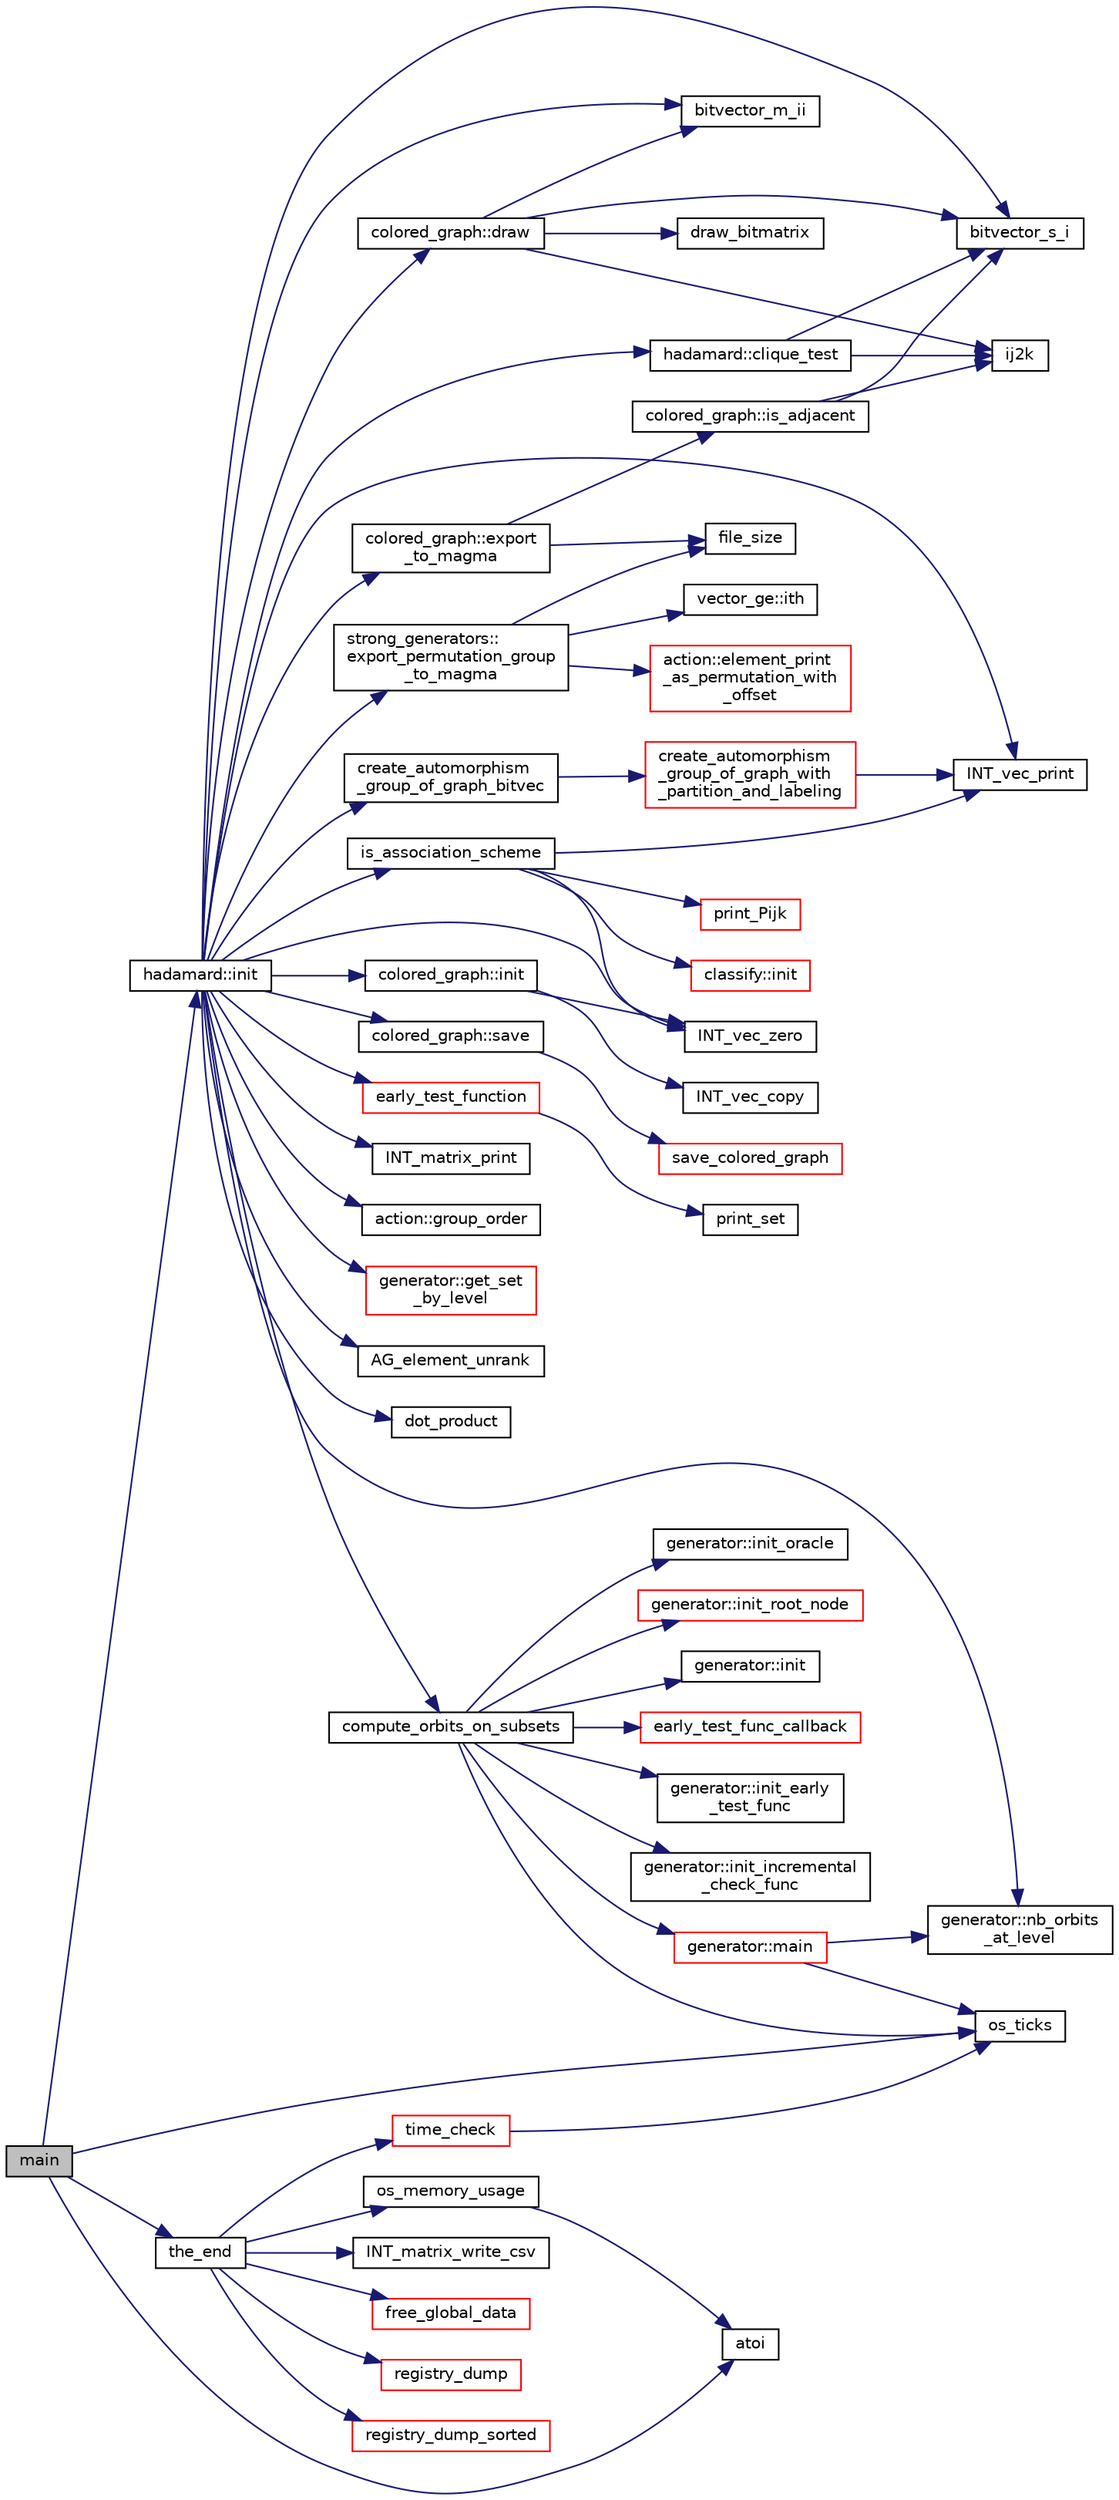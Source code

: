 digraph "main"
{
  edge [fontname="Helvetica",fontsize="10",labelfontname="Helvetica",labelfontsize="10"];
  node [fontname="Helvetica",fontsize="10",shape=record];
  rankdir="LR";
  Node30 [label="main",height=0.2,width=0.4,color="black", fillcolor="grey75", style="filled", fontcolor="black"];
  Node30 -> Node31 [color="midnightblue",fontsize="10",style="solid",fontname="Helvetica"];
  Node31 [label="os_ticks",height=0.2,width=0.4,color="black", fillcolor="white", style="filled",URL="$d5/db4/io__and__os_8h.html#a3da6d2b09e35d569adb7101dffcb5224"];
  Node30 -> Node32 [color="midnightblue",fontsize="10",style="solid",fontname="Helvetica"];
  Node32 [label="atoi",height=0.2,width=0.4,color="black", fillcolor="white", style="filled",URL="$d9/d60/discreta_8h.html#ad0ac71cbcb495289e474437d6b7d7fac"];
  Node30 -> Node33 [color="midnightblue",fontsize="10",style="solid",fontname="Helvetica"];
  Node33 [label="hadamard::init",height=0.2,width=0.4,color="black", fillcolor="white", style="filled",URL="$d7/dbb/classhadamard.html#a16af359850b8bdd0d2a73e260d496c33"];
  Node33 -> Node34 [color="midnightblue",fontsize="10",style="solid",fontname="Helvetica"];
  Node34 [label="AG_element_unrank",height=0.2,width=0.4,color="black", fillcolor="white", style="filled",URL="$d4/d67/geometry_8h.html#a4a33b86c87b2879b97cfa1327abe2885"];
  Node33 -> Node35 [color="midnightblue",fontsize="10",style="solid",fontname="Helvetica"];
  Node35 [label="dot_product",height=0.2,width=0.4,color="black", fillcolor="white", style="filled",URL="$dd/d1d/hadamard_8_c.html#accd41df23175cf150ef5666933d6ce8e"];
  Node33 -> Node36 [color="midnightblue",fontsize="10",style="solid",fontname="Helvetica"];
  Node36 [label="bitvector_m_ii",height=0.2,width=0.4,color="black", fillcolor="white", style="filled",URL="$df/dbf/sajeeb_8_c.html#a31da55e2b26316d582cd322dc670b67b"];
  Node33 -> Node37 [color="midnightblue",fontsize="10",style="solid",fontname="Helvetica"];
  Node37 [label="bitvector_s_i",height=0.2,width=0.4,color="black", fillcolor="white", style="filled",URL="$df/dbf/sajeeb_8_c.html#ac0135a3681a44df3fe7af1545676fbe2"];
  Node33 -> Node38 [color="midnightblue",fontsize="10",style="solid",fontname="Helvetica"];
  Node38 [label="INT_vec_zero",height=0.2,width=0.4,color="black", fillcolor="white", style="filled",URL="$df/dbf/sajeeb_8_c.html#aa8c9c7977203577026080f546fe4980f"];
  Node33 -> Node39 [color="midnightblue",fontsize="10",style="solid",fontname="Helvetica"];
  Node39 [label="colored_graph::init",height=0.2,width=0.4,color="black", fillcolor="white", style="filled",URL="$dc/de2/classcolored__graph.html#a4b917cdc9c6203a5a750c321e791bc7d"];
  Node39 -> Node40 [color="midnightblue",fontsize="10",style="solid",fontname="Helvetica"];
  Node40 [label="INT_vec_copy",height=0.2,width=0.4,color="black", fillcolor="white", style="filled",URL="$df/dbf/sajeeb_8_c.html#ac2d875e27e009af6ec04d17254d11075"];
  Node39 -> Node38 [color="midnightblue",fontsize="10",style="solid",fontname="Helvetica"];
  Node33 -> Node41 [color="midnightblue",fontsize="10",style="solid",fontname="Helvetica"];
  Node41 [label="colored_graph::save",height=0.2,width=0.4,color="black", fillcolor="white", style="filled",URL="$dc/de2/classcolored__graph.html#a562912fb7464addacd865057a1a48f75"];
  Node41 -> Node42 [color="midnightblue",fontsize="10",style="solid",fontname="Helvetica"];
  Node42 [label="save_colored_graph",height=0.2,width=0.4,color="red", fillcolor="white", style="filled",URL="$da/da9/galois__global_8_c.html#a1f2e1a9df5b1f9af96c9c1e08fbc98c7"];
  Node33 -> Node53 [color="midnightblue",fontsize="10",style="solid",fontname="Helvetica"];
  Node53 [label="colored_graph::export\l_to_magma",height=0.2,width=0.4,color="black", fillcolor="white", style="filled",URL="$dc/de2/classcolored__graph.html#a766c05f1b628f86b4de896bce33ec0f2"];
  Node53 -> Node54 [color="midnightblue",fontsize="10",style="solid",fontname="Helvetica"];
  Node54 [label="colored_graph::is_adjacent",height=0.2,width=0.4,color="black", fillcolor="white", style="filled",URL="$dc/de2/classcolored__graph.html#ac13cc7a798c3ee11bef01f01c8eab061"];
  Node54 -> Node55 [color="midnightblue",fontsize="10",style="solid",fontname="Helvetica"];
  Node55 [label="ij2k",height=0.2,width=0.4,color="black", fillcolor="white", style="filled",URL="$df/dbf/sajeeb_8_c.html#a68a0fe85ad4b80a9220cb33f9c4c0042"];
  Node54 -> Node37 [color="midnightblue",fontsize="10",style="solid",fontname="Helvetica"];
  Node53 -> Node56 [color="midnightblue",fontsize="10",style="solid",fontname="Helvetica"];
  Node56 [label="file_size",height=0.2,width=0.4,color="black", fillcolor="white", style="filled",URL="$df/dbf/sajeeb_8_c.html#a5c37cf5785204b6e9adf647dc14d0e50"];
  Node33 -> Node57 [color="midnightblue",fontsize="10",style="solid",fontname="Helvetica"];
  Node57 [label="INT_matrix_print",height=0.2,width=0.4,color="black", fillcolor="white", style="filled",URL="$d5/db4/io__and__os_8h.html#afd4180a24bef3a2b584668a4eaf607ff"];
  Node33 -> Node58 [color="midnightblue",fontsize="10",style="solid",fontname="Helvetica"];
  Node58 [label="is_association_scheme",height=0.2,width=0.4,color="black", fillcolor="white", style="filled",URL="$da/da9/galois__global_8_c.html#a32b8761d7a5b9380b4121f8ab2eb22c0"];
  Node58 -> Node59 [color="midnightblue",fontsize="10",style="solid",fontname="Helvetica"];
  Node59 [label="classify::init",height=0.2,width=0.4,color="red", fillcolor="white", style="filled",URL="$d9/d43/classclassify.html#afc24c64267d646d1f83ea39a7c66bde3"];
  Node58 -> Node48 [color="midnightblue",fontsize="10",style="solid",fontname="Helvetica"];
  Node48 [label="INT_vec_print",height=0.2,width=0.4,color="black", fillcolor="white", style="filled",URL="$df/dbf/sajeeb_8_c.html#a79a5901af0b47dd0d694109543c027fe"];
  Node58 -> Node38 [color="midnightblue",fontsize="10",style="solid",fontname="Helvetica"];
  Node58 -> Node72 [color="midnightblue",fontsize="10",style="solid",fontname="Helvetica"];
  Node72 [label="print_Pijk",height=0.2,width=0.4,color="red", fillcolor="white", style="filled",URL="$da/da9/galois__global_8_c.html#a82d9792c3bb9e4dbcc4630b8c1242ee8"];
  Node33 -> Node48 [color="midnightblue",fontsize="10",style="solid",fontname="Helvetica"];
  Node33 -> Node74 [color="midnightblue",fontsize="10",style="solid",fontname="Helvetica"];
  Node74 [label="colored_graph::draw",height=0.2,width=0.4,color="black", fillcolor="white", style="filled",URL="$dc/de2/classcolored__graph.html#ac5fd42765545792be5d4533b782e3320"];
  Node74 -> Node55 [color="midnightblue",fontsize="10",style="solid",fontname="Helvetica"];
  Node74 -> Node37 [color="midnightblue",fontsize="10",style="solid",fontname="Helvetica"];
  Node74 -> Node36 [color="midnightblue",fontsize="10",style="solid",fontname="Helvetica"];
  Node74 -> Node75 [color="midnightblue",fontsize="10",style="solid",fontname="Helvetica"];
  Node75 [label="draw_bitmatrix",height=0.2,width=0.4,color="black", fillcolor="white", style="filled",URL="$d9/d29/draw_8_c.html#a725151f4184826d0b71256f5c38e70f0"];
  Node33 -> Node76 [color="midnightblue",fontsize="10",style="solid",fontname="Helvetica"];
  Node76 [label="create_automorphism\l_group_of_graph_bitvec",height=0.2,width=0.4,color="black", fillcolor="white", style="filled",URL="$d5/d90/action__global_8_c.html#a764fd1eb54df127b155b0d3f9bc80068"];
  Node76 -> Node77 [color="midnightblue",fontsize="10",style="solid",fontname="Helvetica"];
  Node77 [label="create_automorphism\l_group_of_graph_with\l_partition_and_labeling",height=0.2,width=0.4,color="red", fillcolor="white", style="filled",URL="$d5/d90/action__global_8_c.html#a053822b1b3dac057bedfa4b69c842962"];
  Node77 -> Node48 [color="midnightblue",fontsize="10",style="solid",fontname="Helvetica"];
  Node33 -> Node80 [color="midnightblue",fontsize="10",style="solid",fontname="Helvetica"];
  Node80 [label="action::group_order",height=0.2,width=0.4,color="black", fillcolor="white", style="filled",URL="$d2/d86/classaction.html#ad1f69adb27041311d2e7be96e39388d4"];
  Node33 -> Node81 [color="midnightblue",fontsize="10",style="solid",fontname="Helvetica"];
  Node81 [label="strong_generators::\lexport_permutation_group\l_to_magma",height=0.2,width=0.4,color="black", fillcolor="white", style="filled",URL="$dc/d09/classstrong__generators.html#ad3bc816d85d318aabb02c40862bceb27"];
  Node81 -> Node82 [color="midnightblue",fontsize="10",style="solid",fontname="Helvetica"];
  Node82 [label="action::element_print\l_as_permutation_with\l_offset",height=0.2,width=0.4,color="red", fillcolor="white", style="filled",URL="$d2/d86/classaction.html#addd61d869434abaad431124a6d858396"];
  Node81 -> Node90 [color="midnightblue",fontsize="10",style="solid",fontname="Helvetica"];
  Node90 [label="vector_ge::ith",height=0.2,width=0.4,color="black", fillcolor="white", style="filled",URL="$d4/d6e/classvector__ge.html#a1ff002e8b746a9beb119d57dcd4a15ff"];
  Node81 -> Node56 [color="midnightblue",fontsize="10",style="solid",fontname="Helvetica"];
  Node33 -> Node94 [color="midnightblue",fontsize="10",style="solid",fontname="Helvetica"];
  Node94 [label="compute_orbits_on_subsets",height=0.2,width=0.4,color="black", fillcolor="white", style="filled",URL="$da/d10/other_8h.html#af33697aede0480110b1227f727252637"];
  Node94 -> Node31 [color="midnightblue",fontsize="10",style="solid",fontname="Helvetica"];
  Node94 -> Node95 [color="midnightblue",fontsize="10",style="solid",fontname="Helvetica"];
  Node95 [label="generator::init",height=0.2,width=0.4,color="black", fillcolor="white", style="filled",URL="$d7/d73/classgenerator.html#aeca1559b4172cae921620768bd62df47"];
  Node94 -> Node96 [color="midnightblue",fontsize="10",style="solid",fontname="Helvetica"];
  Node96 [label="early_test_func_callback",height=0.2,width=0.4,color="red", fillcolor="white", style="filled",URL="$d0/dd1/blt_8h.html#ac5b3d559ae4a7f04c7623f93300574ea"];
  Node94 -> Node126 [color="midnightblue",fontsize="10",style="solid",fontname="Helvetica"];
  Node126 [label="generator::init_early\l_test_func",height=0.2,width=0.4,color="black", fillcolor="white", style="filled",URL="$d7/d73/classgenerator.html#a21668968b1375c408ccf4559a9240533"];
  Node94 -> Node127 [color="midnightblue",fontsize="10",style="solid",fontname="Helvetica"];
  Node127 [label="generator::init_incremental\l_check_func",height=0.2,width=0.4,color="black", fillcolor="white", style="filled",URL="$d7/d73/classgenerator.html#a2884579b5db297fec3f34bec9911bd70"];
  Node94 -> Node128 [color="midnightblue",fontsize="10",style="solid",fontname="Helvetica"];
  Node128 [label="generator::init_oracle",height=0.2,width=0.4,color="black", fillcolor="white", style="filled",URL="$d7/d73/classgenerator.html#aab9339b27020b22ae9655d4413a88e40"];
  Node94 -> Node129 [color="midnightblue",fontsize="10",style="solid",fontname="Helvetica"];
  Node129 [label="generator::init_root_node",height=0.2,width=0.4,color="red", fillcolor="white", style="filled",URL="$d7/d73/classgenerator.html#af772cc76eb68482a86e61fbd51672513"];
  Node94 -> Node136 [color="midnightblue",fontsize="10",style="solid",fontname="Helvetica"];
  Node136 [label="generator::main",height=0.2,width=0.4,color="red", fillcolor="white", style="filled",URL="$d7/d73/classgenerator.html#a01abff8e9f231bf0d82e2e8e0061f242"];
  Node136 -> Node31 [color="midnightblue",fontsize="10",style="solid",fontname="Helvetica"];
  Node136 -> Node148 [color="midnightblue",fontsize="10",style="solid",fontname="Helvetica"];
  Node148 [label="generator::nb_orbits\l_at_level",height=0.2,width=0.4,color="black", fillcolor="white", style="filled",URL="$d7/d73/classgenerator.html#a020f3d8378448310d044a4a24fadf301"];
  Node33 -> Node904 [color="midnightblue",fontsize="10",style="solid",fontname="Helvetica"];
  Node904 [label="early_test_function",height=0.2,width=0.4,color="red", fillcolor="white", style="filled",URL="$dd/d1d/hadamard_8_c.html#a31cd862d97914e4206b42d1c9a898353"];
  Node904 -> Node99 [color="midnightblue",fontsize="10",style="solid",fontname="Helvetica"];
  Node99 [label="print_set",height=0.2,width=0.4,color="black", fillcolor="white", style="filled",URL="$d0/dd1/blt_8h.html#a8c1a5fc71aea7ff31d181f0103196a24"];
  Node33 -> Node148 [color="midnightblue",fontsize="10",style="solid",fontname="Helvetica"];
  Node33 -> Node906 [color="midnightblue",fontsize="10",style="solid",fontname="Helvetica"];
  Node906 [label="generator::get_set\l_by_level",height=0.2,width=0.4,color="red", fillcolor="white", style="filled",URL="$d7/d73/classgenerator.html#a3012a80d862b42c848b84584389c8594"];
  Node33 -> Node908 [color="midnightblue",fontsize="10",style="solid",fontname="Helvetica"];
  Node908 [label="hadamard::clique_test",height=0.2,width=0.4,color="black", fillcolor="white", style="filled",URL="$d7/dbb/classhadamard.html#a2f9f095c9f78d125e764354279820fd5"];
  Node908 -> Node55 [color="midnightblue",fontsize="10",style="solid",fontname="Helvetica"];
  Node908 -> Node37 [color="midnightblue",fontsize="10",style="solid",fontname="Helvetica"];
  Node30 -> Node433 [color="midnightblue",fontsize="10",style="solid",fontname="Helvetica"];
  Node433 [label="the_end",height=0.2,width=0.4,color="black", fillcolor="white", style="filled",URL="$d9/d60/discreta_8h.html#a3ebbd3ccb665a9f78deaa7408577b60c"];
  Node433 -> Node434 [color="midnightblue",fontsize="10",style="solid",fontname="Helvetica"];
  Node434 [label="free_global_data",height=0.2,width=0.4,color="red", fillcolor="white", style="filled",URL="$d3/dfb/discreta__global_8_c.html#a6bd9eb050090f8cf1e92db88a459cc28"];
  Node433 -> Node437 [color="midnightblue",fontsize="10",style="solid",fontname="Helvetica"];
  Node437 [label="registry_dump",height=0.2,width=0.4,color="red", fillcolor="white", style="filled",URL="$d5/db4/io__and__os_8h.html#a8ad65cbe10865661e8bafd6be2164955"];
  Node433 -> Node443 [color="midnightblue",fontsize="10",style="solid",fontname="Helvetica"];
  Node443 [label="registry_dump_sorted",height=0.2,width=0.4,color="red", fillcolor="white", style="filled",URL="$d5/db4/io__and__os_8h.html#aa28c9ee8650332ad2d526d5eb4fae48e"];
  Node433 -> Node450 [color="midnightblue",fontsize="10",style="solid",fontname="Helvetica"];
  Node450 [label="time_check",height=0.2,width=0.4,color="red", fillcolor="white", style="filled",URL="$d9/d60/discreta_8h.html#a04d64356f0c7cb798e55daec998c527e"];
  Node450 -> Node31 [color="midnightblue",fontsize="10",style="solid",fontname="Helvetica"];
  Node433 -> Node452 [color="midnightblue",fontsize="10",style="solid",fontname="Helvetica"];
  Node452 [label="os_memory_usage",height=0.2,width=0.4,color="black", fillcolor="white", style="filled",URL="$d5/db4/io__and__os_8h.html#a5d6ab4b80c58e5d8bdb0fd1625709d0b"];
  Node452 -> Node32 [color="midnightblue",fontsize="10",style="solid",fontname="Helvetica"];
  Node433 -> Node453 [color="midnightblue",fontsize="10",style="solid",fontname="Helvetica"];
  Node453 [label="INT_matrix_write_csv",height=0.2,width=0.4,color="black", fillcolor="white", style="filled",URL="$d5/db4/io__and__os_8h.html#a57604af509e1d43e918fd38e5f4ee96f"];
}
